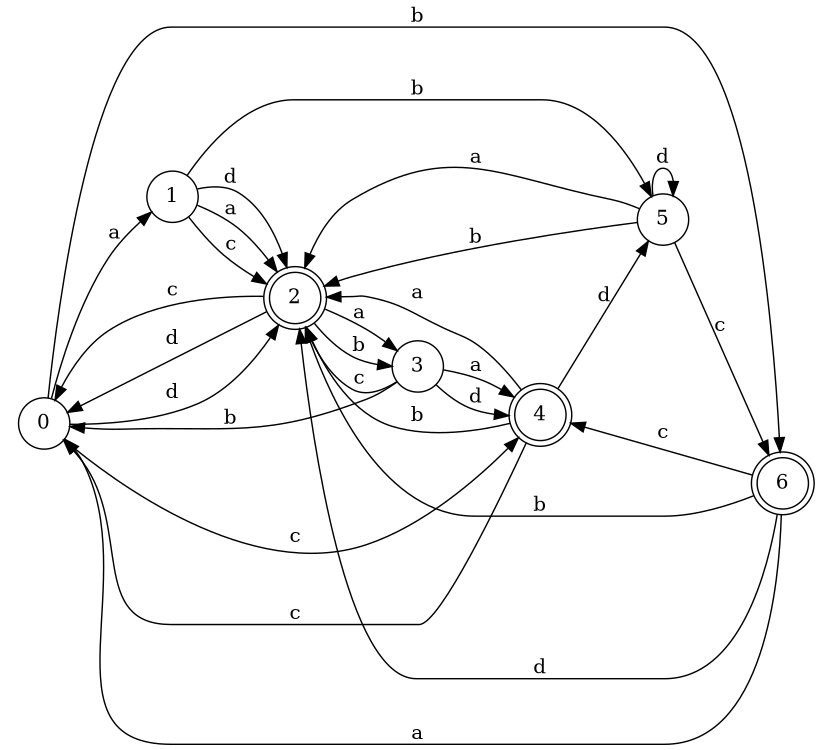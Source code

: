 digraph n6_7 {
__start0 [label="" shape="none"];

rankdir=LR;
size="8,5";

s0 [style="filled", color="black", fillcolor="white" shape="circle", label="0"];
s1 [style="filled", color="black", fillcolor="white" shape="circle", label="1"];
s2 [style="rounded,filled", color="black", fillcolor="white" shape="doublecircle", label="2"];
s3 [style="filled", color="black", fillcolor="white" shape="circle", label="3"];
s4 [style="rounded,filled", color="black", fillcolor="white" shape="doublecircle", label="4"];
s5 [style="filled", color="black", fillcolor="white" shape="circle", label="5"];
s6 [style="rounded,filled", color="black", fillcolor="white" shape="doublecircle", label="6"];
s0 -> s1 [label="a"];
s0 -> s6 [label="b"];
s0 -> s4 [label="c"];
s0 -> s2 [label="d"];
s1 -> s2 [label="a"];
s1 -> s5 [label="b"];
s1 -> s2 [label="c"];
s1 -> s2 [label="d"];
s2 -> s3 [label="a"];
s2 -> s3 [label="b"];
s2 -> s0 [label="c"];
s2 -> s0 [label="d"];
s3 -> s4 [label="a"];
s3 -> s0 [label="b"];
s3 -> s2 [label="c"];
s3 -> s4 [label="d"];
s4 -> s2 [label="a"];
s4 -> s2 [label="b"];
s4 -> s0 [label="c"];
s4 -> s5 [label="d"];
s5 -> s2 [label="a"];
s5 -> s2 [label="b"];
s5 -> s6 [label="c"];
s5 -> s5 [label="d"];
s6 -> s0 [label="a"];
s6 -> s2 [label="b"];
s6 -> s4 [label="c"];
s6 -> s2 [label="d"];

}